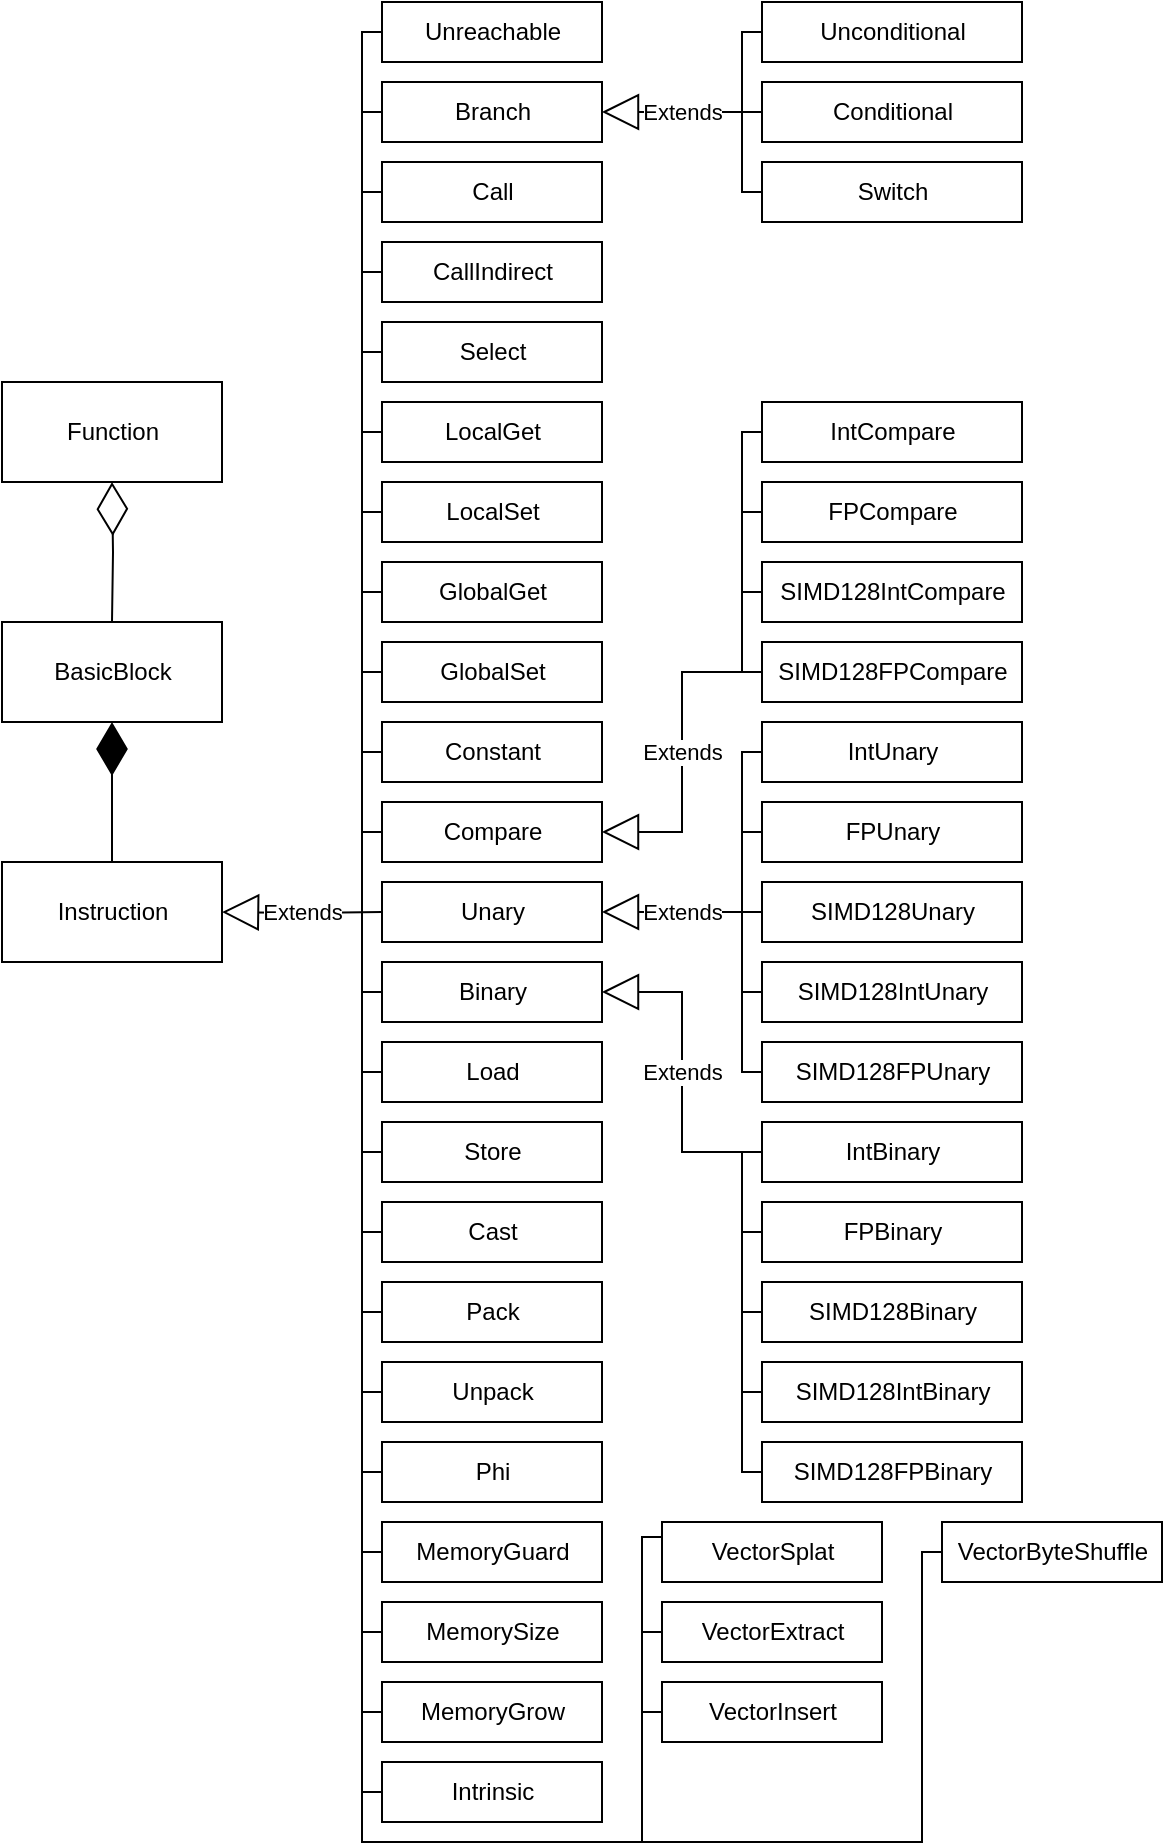 <mxfile version="14.6.10" type="device"><diagram id="FOl6wd9yAfYNRvxzhMEs" name="Page-1"><mxGraphModel dx="758" dy="785" grid="1" gridSize="10" guides="1" tooltips="1" connect="1" arrows="1" fold="1" page="1" pageScale="1" pageWidth="850" pageHeight="1100" math="0" shadow="0"><root><mxCell id="0"/><mxCell id="1" parent="0"/><mxCell id="zoTPnZsfl8vNHFuXd6Uk-2" value="Instruction" style="html=1;" parent="1" vertex="1"><mxGeometry x="10" y="430" width="110" height="50" as="geometry"/></mxCell><mxCell id="zoTPnZsfl8vNHFuXd6Uk-37" style="edgeStyle=orthogonalEdgeStyle;rounded=0;orthogonalLoop=1;jettySize=auto;html=1;exitX=0;exitY=0.5;exitDx=0;exitDy=0;endArrow=none;endFill=0;" parent="1" source="zoTPnZsfl8vNHFuXd6Uk-3" edge="1"><mxGeometry relative="1" as="geometry"><mxPoint x="190" y="460" as="targetPoint"/><Array as="points"><mxPoint x="190" y="15"/></Array></mxGeometry></mxCell><mxCell id="zoTPnZsfl8vNHFuXd6Uk-3" value="Unreachable" style="html=1;" parent="1" vertex="1"><mxGeometry x="200" width="110" height="30" as="geometry"/></mxCell><mxCell id="zoTPnZsfl8vNHFuXd6Uk-38" style="edgeStyle=orthogonalEdgeStyle;rounded=0;orthogonalLoop=1;jettySize=auto;html=1;exitX=0;exitY=0.5;exitDx=0;exitDy=0;endArrow=none;endFill=0;strokeColor=#000000;" parent="1" source="zoTPnZsfl8vNHFuXd6Uk-5" edge="1"><mxGeometry relative="1" as="geometry"><mxPoint x="190" y="55" as="targetPoint"/></mxGeometry></mxCell><mxCell id="zoTPnZsfl8vNHFuXd6Uk-5" value="Branch" style="html=1;" parent="1" vertex="1"><mxGeometry x="200" y="40" width="110" height="30" as="geometry"/></mxCell><mxCell id="zoTPnZsfl8vNHFuXd6Uk-39" style="edgeStyle=orthogonalEdgeStyle;rounded=0;orthogonalLoop=1;jettySize=auto;html=1;exitX=0;exitY=0.5;exitDx=0;exitDy=0;endArrow=none;endFill=0;strokeColor=#000000;" parent="1" source="zoTPnZsfl8vNHFuXd6Uk-6" edge="1"><mxGeometry relative="1" as="geometry"><mxPoint x="190" y="95" as="targetPoint"/></mxGeometry></mxCell><mxCell id="zoTPnZsfl8vNHFuXd6Uk-6" value="Call" style="html=1;" parent="1" vertex="1"><mxGeometry x="200" y="80" width="110" height="30" as="geometry"/></mxCell><mxCell id="zoTPnZsfl8vNHFuXd6Uk-40" style="edgeStyle=orthogonalEdgeStyle;rounded=0;orthogonalLoop=1;jettySize=auto;html=1;exitX=0;exitY=0.5;exitDx=0;exitDy=0;endArrow=none;endFill=0;strokeColor=#000000;" parent="1" source="zoTPnZsfl8vNHFuXd6Uk-7" edge="1"><mxGeometry relative="1" as="geometry"><mxPoint x="190" y="135" as="targetPoint"/></mxGeometry></mxCell><mxCell id="zoTPnZsfl8vNHFuXd6Uk-7" value="CallIndirect" style="html=1;" parent="1" vertex="1"><mxGeometry x="200" y="120" width="110" height="30" as="geometry"/></mxCell><mxCell id="zoTPnZsfl8vNHFuXd6Uk-41" style="edgeStyle=orthogonalEdgeStyle;rounded=0;orthogonalLoop=1;jettySize=auto;html=1;exitX=0;exitY=0.5;exitDx=0;exitDy=0;endArrow=none;endFill=0;strokeColor=#000000;" parent="1" source="zoTPnZsfl8vNHFuXd6Uk-8" edge="1"><mxGeometry relative="1" as="geometry"><mxPoint x="190" y="175" as="targetPoint"/></mxGeometry></mxCell><mxCell id="zoTPnZsfl8vNHFuXd6Uk-8" value="Select" style="html=1;" parent="1" vertex="1"><mxGeometry x="200" y="160" width="110" height="30" as="geometry"/></mxCell><mxCell id="zoTPnZsfl8vNHFuXd6Uk-42" style="edgeStyle=orthogonalEdgeStyle;rounded=0;orthogonalLoop=1;jettySize=auto;html=1;exitX=0;exitY=0.5;exitDx=0;exitDy=0;endArrow=none;endFill=0;strokeColor=#000000;" parent="1" source="zoTPnZsfl8vNHFuXd6Uk-9" edge="1"><mxGeometry relative="1" as="geometry"><mxPoint x="190" y="215" as="targetPoint"/></mxGeometry></mxCell><mxCell id="zoTPnZsfl8vNHFuXd6Uk-9" value="LocalGet" style="html=1;" parent="1" vertex="1"><mxGeometry x="200" y="200" width="110" height="30" as="geometry"/></mxCell><mxCell id="zoTPnZsfl8vNHFuXd6Uk-43" style="edgeStyle=orthogonalEdgeStyle;rounded=0;orthogonalLoop=1;jettySize=auto;html=1;exitX=0;exitY=0.5;exitDx=0;exitDy=0;endArrow=none;endFill=0;strokeColor=#000000;" parent="1" source="zoTPnZsfl8vNHFuXd6Uk-10" edge="1"><mxGeometry relative="1" as="geometry"><mxPoint x="190" y="255" as="targetPoint"/></mxGeometry></mxCell><mxCell id="zoTPnZsfl8vNHFuXd6Uk-10" value="LocalSet" style="html=1;" parent="1" vertex="1"><mxGeometry x="200" y="240" width="110" height="30" as="geometry"/></mxCell><mxCell id="zoTPnZsfl8vNHFuXd6Uk-44" style="edgeStyle=orthogonalEdgeStyle;rounded=0;orthogonalLoop=1;jettySize=auto;html=1;exitX=0;exitY=0.5;exitDx=0;exitDy=0;endArrow=none;endFill=0;strokeColor=#000000;" parent="1" source="zoTPnZsfl8vNHFuXd6Uk-11" edge="1"><mxGeometry relative="1" as="geometry"><mxPoint x="190" y="295" as="targetPoint"/></mxGeometry></mxCell><mxCell id="zoTPnZsfl8vNHFuXd6Uk-11" value="GlobalGet" style="html=1;" parent="1" vertex="1"><mxGeometry x="200" y="280" width="110" height="30" as="geometry"/></mxCell><mxCell id="zoTPnZsfl8vNHFuXd6Uk-45" style="edgeStyle=orthogonalEdgeStyle;rounded=0;orthogonalLoop=1;jettySize=auto;html=1;exitX=0;exitY=0.5;exitDx=0;exitDy=0;endArrow=none;endFill=0;strokeColor=#000000;" parent="1" source="zoTPnZsfl8vNHFuXd6Uk-12" edge="1"><mxGeometry relative="1" as="geometry"><mxPoint x="190" y="335" as="targetPoint"/></mxGeometry></mxCell><mxCell id="zoTPnZsfl8vNHFuXd6Uk-12" value="GlobalSet" style="html=1;" parent="1" vertex="1"><mxGeometry x="200" y="320" width="110" height="30" as="geometry"/></mxCell><mxCell id="zoTPnZsfl8vNHFuXd6Uk-46" style="edgeStyle=orthogonalEdgeStyle;rounded=0;orthogonalLoop=1;jettySize=auto;html=1;exitX=0;exitY=0.5;exitDx=0;exitDy=0;endArrow=none;endFill=0;strokeColor=#000000;" parent="1" source="zoTPnZsfl8vNHFuXd6Uk-13" edge="1"><mxGeometry relative="1" as="geometry"><mxPoint x="190" y="375" as="targetPoint"/></mxGeometry></mxCell><mxCell id="zoTPnZsfl8vNHFuXd6Uk-13" value="Constant" style="html=1;" parent="1" vertex="1"><mxGeometry x="200" y="360" width="110" height="30" as="geometry"/></mxCell><mxCell id="zoTPnZsfl8vNHFuXd6Uk-47" style="edgeStyle=orthogonalEdgeStyle;rounded=0;orthogonalLoop=1;jettySize=auto;html=1;exitX=0;exitY=0.5;exitDx=0;exitDy=0;endArrow=none;endFill=0;strokeColor=#000000;" parent="1" source="zoTPnZsfl8vNHFuXd6Uk-14" edge="1"><mxGeometry relative="1" as="geometry"><mxPoint x="190" y="415" as="targetPoint"/></mxGeometry></mxCell><mxCell id="zoTPnZsfl8vNHFuXd6Uk-14" value="Compare" style="html=1;" parent="1" vertex="1"><mxGeometry x="200" y="400" width="110" height="30" as="geometry"/></mxCell><mxCell id="zoTPnZsfl8vNHFuXd6Uk-15" value="Unary" style="html=1;" parent="1" vertex="1"><mxGeometry x="200" y="440" width="110" height="30" as="geometry"/></mxCell><mxCell id="zoTPnZsfl8vNHFuXd6Uk-49" style="edgeStyle=orthogonalEdgeStyle;rounded=0;orthogonalLoop=1;jettySize=auto;html=1;exitX=0;exitY=0.5;exitDx=0;exitDy=0;endArrow=none;endFill=0;strokeColor=#000000;" parent="1" source="zoTPnZsfl8vNHFuXd6Uk-16" edge="1"><mxGeometry relative="1" as="geometry"><mxPoint x="190" y="495" as="targetPoint"/></mxGeometry></mxCell><mxCell id="zoTPnZsfl8vNHFuXd6Uk-16" value="Binary" style="html=1;" parent="1" vertex="1"><mxGeometry x="200" y="480" width="110" height="30" as="geometry"/></mxCell><mxCell id="zoTPnZsfl8vNHFuXd6Uk-50" style="edgeStyle=orthogonalEdgeStyle;rounded=0;orthogonalLoop=1;jettySize=auto;html=1;exitX=0;exitY=0.5;exitDx=0;exitDy=0;endArrow=none;endFill=0;strokeColor=#000000;" parent="1" source="zoTPnZsfl8vNHFuXd6Uk-17" edge="1"><mxGeometry relative="1" as="geometry"><mxPoint x="190" y="535" as="targetPoint"/></mxGeometry></mxCell><mxCell id="zoTPnZsfl8vNHFuXd6Uk-17" value="Load" style="html=1;" parent="1" vertex="1"><mxGeometry x="200" y="520" width="110" height="30" as="geometry"/></mxCell><mxCell id="zoTPnZsfl8vNHFuXd6Uk-51" style="edgeStyle=orthogonalEdgeStyle;rounded=0;orthogonalLoop=1;jettySize=auto;html=1;exitX=0;exitY=0.5;exitDx=0;exitDy=0;endArrow=none;endFill=0;strokeColor=#000000;" parent="1" source="zoTPnZsfl8vNHFuXd6Uk-18" edge="1"><mxGeometry relative="1" as="geometry"><mxPoint x="190" y="575" as="targetPoint"/></mxGeometry></mxCell><mxCell id="zoTPnZsfl8vNHFuXd6Uk-18" value="Store" style="html=1;" parent="1" vertex="1"><mxGeometry x="200" y="560" width="110" height="30" as="geometry"/></mxCell><mxCell id="zoTPnZsfl8vNHFuXd6Uk-52" style="edgeStyle=orthogonalEdgeStyle;rounded=0;orthogonalLoop=1;jettySize=auto;html=1;exitX=0;exitY=0.5;exitDx=0;exitDy=0;endArrow=none;endFill=0;strokeColor=#000000;" parent="1" source="zoTPnZsfl8vNHFuXd6Uk-19" edge="1"><mxGeometry relative="1" as="geometry"><mxPoint x="190" y="615" as="targetPoint"/></mxGeometry></mxCell><mxCell id="zoTPnZsfl8vNHFuXd6Uk-19" value="Cast" style="html=1;" parent="1" vertex="1"><mxGeometry x="200" y="600" width="110" height="30" as="geometry"/></mxCell><mxCell id="zoTPnZsfl8vNHFuXd6Uk-53" style="edgeStyle=orthogonalEdgeStyle;rounded=0;orthogonalLoop=1;jettySize=auto;html=1;exitX=0;exitY=0.5;exitDx=0;exitDy=0;endArrow=none;endFill=0;strokeColor=#000000;" parent="1" source="zoTPnZsfl8vNHFuXd6Uk-20" edge="1"><mxGeometry relative="1" as="geometry"><mxPoint x="190" y="655" as="targetPoint"/></mxGeometry></mxCell><mxCell id="zoTPnZsfl8vNHFuXd6Uk-20" value="Pack" style="html=1;" parent="1" vertex="1"><mxGeometry x="200" y="640" width="110" height="30" as="geometry"/></mxCell><mxCell id="zoTPnZsfl8vNHFuXd6Uk-54" style="edgeStyle=orthogonalEdgeStyle;rounded=0;orthogonalLoop=1;jettySize=auto;html=1;exitX=0;exitY=0.5;exitDx=0;exitDy=0;endArrow=none;endFill=0;strokeColor=#000000;" parent="1" source="zoTPnZsfl8vNHFuXd6Uk-21" edge="1"><mxGeometry relative="1" as="geometry"><mxPoint x="190" y="695" as="targetPoint"/></mxGeometry></mxCell><mxCell id="zoTPnZsfl8vNHFuXd6Uk-21" value="Unpack" style="html=1;" parent="1" vertex="1"><mxGeometry x="200" y="680" width="110" height="30" as="geometry"/></mxCell><mxCell id="zoTPnZsfl8vNHFuXd6Uk-55" style="edgeStyle=orthogonalEdgeStyle;rounded=0;orthogonalLoop=1;jettySize=auto;html=1;exitX=0;exitY=0.5;exitDx=0;exitDy=0;endArrow=none;endFill=0;strokeColor=#000000;" parent="1" source="zoTPnZsfl8vNHFuXd6Uk-22" edge="1"><mxGeometry relative="1" as="geometry"><mxPoint x="190" y="735" as="targetPoint"/></mxGeometry></mxCell><mxCell id="zoTPnZsfl8vNHFuXd6Uk-22" value="Phi" style="html=1;" parent="1" vertex="1"><mxGeometry x="200" y="720" width="110" height="30" as="geometry"/></mxCell><mxCell id="zoTPnZsfl8vNHFuXd6Uk-56" style="edgeStyle=orthogonalEdgeStyle;rounded=0;orthogonalLoop=1;jettySize=auto;html=1;exitX=0;exitY=0.5;exitDx=0;exitDy=0;endArrow=none;endFill=0;strokeColor=#000000;" parent="1" source="zoTPnZsfl8vNHFuXd6Uk-23" edge="1"><mxGeometry relative="1" as="geometry"><mxPoint x="190" y="775" as="targetPoint"/></mxGeometry></mxCell><mxCell id="zoTPnZsfl8vNHFuXd6Uk-23" value="MemoryGuard" style="html=1;" parent="1" vertex="1"><mxGeometry x="200" y="760" width="110" height="30" as="geometry"/></mxCell><mxCell id="zoTPnZsfl8vNHFuXd6Uk-57" style="edgeStyle=orthogonalEdgeStyle;rounded=0;orthogonalLoop=1;jettySize=auto;html=1;exitX=0;exitY=0.5;exitDx=0;exitDy=0;endArrow=none;endFill=0;strokeColor=#000000;" parent="1" source="zoTPnZsfl8vNHFuXd6Uk-24" edge="1"><mxGeometry relative="1" as="geometry"><mxPoint x="190" y="815" as="targetPoint"/></mxGeometry></mxCell><mxCell id="zoTPnZsfl8vNHFuXd6Uk-24" value="MemorySize" style="html=1;" parent="1" vertex="1"><mxGeometry x="200" y="800" width="110" height="30" as="geometry"/></mxCell><mxCell id="zoTPnZsfl8vNHFuXd6Uk-58" style="edgeStyle=orthogonalEdgeStyle;rounded=0;orthogonalLoop=1;jettySize=auto;html=1;exitX=0;exitY=0.5;exitDx=0;exitDy=0;endArrow=none;endFill=0;strokeColor=#000000;" parent="1" source="zoTPnZsfl8vNHFuXd6Uk-25" edge="1"><mxGeometry relative="1" as="geometry"><mxPoint x="190" y="855" as="targetPoint"/></mxGeometry></mxCell><mxCell id="zoTPnZsfl8vNHFuXd6Uk-25" value="MemoryGrow" style="html=1;" parent="1" vertex="1"><mxGeometry x="200" y="840" width="110" height="30" as="geometry"/></mxCell><mxCell id="zoTPnZsfl8vNHFuXd6Uk-96" style="edgeStyle=orthogonalEdgeStyle;rounded=0;orthogonalLoop=1;jettySize=auto;html=1;exitX=0;exitY=0.25;exitDx=0;exitDy=0;entryX=0;entryY=0.5;entryDx=0;entryDy=0;endArrow=none;endFill=0;strokeColor=#000000;" parent="1" source="zoTPnZsfl8vNHFuXd6Uk-26" target="zoTPnZsfl8vNHFuXd6Uk-30" edge="1"><mxGeometry relative="1" as="geometry"><Array as="points"><mxPoint x="330" y="768"/><mxPoint x="330" y="920"/><mxPoint x="190" y="920"/><mxPoint x="190" y="895"/></Array></mxGeometry></mxCell><mxCell id="zoTPnZsfl8vNHFuXd6Uk-26" value="VectorSplat" style="html=1;" parent="1" vertex="1"><mxGeometry x="340" y="760" width="110" height="30" as="geometry"/></mxCell><mxCell id="zoTPnZsfl8vNHFuXd6Uk-97" style="edgeStyle=orthogonalEdgeStyle;rounded=0;orthogonalLoop=1;jettySize=auto;html=1;exitX=0;exitY=0.5;exitDx=0;exitDy=0;endArrow=none;endFill=0;strokeColor=#000000;" parent="1" source="zoTPnZsfl8vNHFuXd6Uk-27" edge="1"><mxGeometry relative="1" as="geometry"><mxPoint x="330" y="815" as="targetPoint"/></mxGeometry></mxCell><mxCell id="zoTPnZsfl8vNHFuXd6Uk-27" value="VectorExtract" style="html=1;" parent="1" vertex="1"><mxGeometry x="340" y="800" width="110" height="30" as="geometry"/></mxCell><mxCell id="zoTPnZsfl8vNHFuXd6Uk-98" style="edgeStyle=orthogonalEdgeStyle;rounded=0;orthogonalLoop=1;jettySize=auto;html=1;exitX=0;exitY=0.5;exitDx=0;exitDy=0;endArrow=none;endFill=0;strokeColor=#000000;" parent="1" source="zoTPnZsfl8vNHFuXd6Uk-28" edge="1"><mxGeometry relative="1" as="geometry"><mxPoint x="330" y="855" as="targetPoint"/></mxGeometry></mxCell><mxCell id="zoTPnZsfl8vNHFuXd6Uk-28" value="VectorInsert" style="html=1;" parent="1" vertex="1"><mxGeometry x="340" y="840" width="110" height="30" as="geometry"/></mxCell><mxCell id="zoTPnZsfl8vNHFuXd6Uk-99" style="edgeStyle=orthogonalEdgeStyle;rounded=0;orthogonalLoop=1;jettySize=auto;html=1;exitX=0;exitY=0.5;exitDx=0;exitDy=0;endArrow=none;endFill=0;strokeColor=#000000;" parent="1" source="zoTPnZsfl8vNHFuXd6Uk-29" edge="1"><mxGeometry relative="1" as="geometry"><mxPoint x="330" y="920" as="targetPoint"/><Array as="points"><mxPoint x="470" y="775"/><mxPoint x="470" y="920"/></Array></mxGeometry></mxCell><mxCell id="zoTPnZsfl8vNHFuXd6Uk-29" value="VectorByteShuffle" style="html=1;" parent="1" vertex="1"><mxGeometry x="480" y="760" width="110" height="30" as="geometry"/></mxCell><mxCell id="zoTPnZsfl8vNHFuXd6Uk-48" style="edgeStyle=orthogonalEdgeStyle;rounded=0;orthogonalLoop=1;jettySize=auto;html=1;exitX=0;exitY=0.5;exitDx=0;exitDy=0;endArrow=none;endFill=0;strokeColor=#000000;" parent="1" source="zoTPnZsfl8vNHFuXd6Uk-30" edge="1"><mxGeometry relative="1" as="geometry"><mxPoint x="190" y="460" as="targetPoint"/><Array as="points"><mxPoint x="190" y="895"/></Array></mxGeometry></mxCell><mxCell id="zoTPnZsfl8vNHFuXd6Uk-30" value="Intrinsic" style="html=1;" parent="1" vertex="1"><mxGeometry x="200" y="880" width="110" height="30" as="geometry"/></mxCell><mxCell id="zoTPnZsfl8vNHFuXd6Uk-32" value="Conditional" style="html=1;" parent="1" vertex="1"><mxGeometry x="390" y="40" width="130" height="30" as="geometry"/></mxCell><mxCell id="zoTPnZsfl8vNHFuXd6Uk-65" style="edgeStyle=orthogonalEdgeStyle;rounded=0;orthogonalLoop=1;jettySize=auto;html=1;exitX=0;exitY=0.5;exitDx=0;exitDy=0;entryX=0;entryY=0.5;entryDx=0;entryDy=0;endArrow=none;endFill=0;strokeColor=#000000;" parent="1" source="zoTPnZsfl8vNHFuXd6Uk-33" target="zoTPnZsfl8vNHFuXd6Uk-34" edge="1"><mxGeometry relative="1" as="geometry"><Array as="points"><mxPoint x="380" y="15"/><mxPoint x="380" y="95"/></Array></mxGeometry></mxCell><mxCell id="zoTPnZsfl8vNHFuXd6Uk-33" value="Unconditional" style="html=1;" parent="1" vertex="1"><mxGeometry x="390" width="130" height="30" as="geometry"/></mxCell><mxCell id="zoTPnZsfl8vNHFuXd6Uk-34" value="Switch" style="html=1;" parent="1" vertex="1"><mxGeometry x="390" y="80" width="130" height="30" as="geometry"/></mxCell><mxCell id="zoTPnZsfl8vNHFuXd6Uk-35" value="Extends" style="endArrow=block;endSize=16;endFill=0;html=1;rounded=0;edgeStyle=orthogonalEdgeStyle;entryX=1;entryY=0.5;entryDx=0;entryDy=0;" parent="1" target="zoTPnZsfl8vNHFuXd6Uk-2" edge="1"><mxGeometry width="160" relative="1" as="geometry"><mxPoint x="200" y="455" as="sourcePoint"/><mxPoint x="620" y="270" as="targetPoint"/></mxGeometry></mxCell><mxCell id="zoTPnZsfl8vNHFuXd6Uk-63" value="Extends" style="endArrow=block;endSize=16;endFill=0;html=1;rounded=0;edgeStyle=orthogonalEdgeStyle;entryX=1;entryY=0.5;entryDx=0;entryDy=0;" parent="1" source="zoTPnZsfl8vNHFuXd6Uk-32" target="zoTPnZsfl8vNHFuXd6Uk-5" edge="1"><mxGeometry width="160" relative="1" as="geometry"><mxPoint x="210" y="465" as="sourcePoint"/><mxPoint x="130" y="465" as="targetPoint"/></mxGeometry></mxCell><mxCell id="zoTPnZsfl8vNHFuXd6Uk-72" style="edgeStyle=orthogonalEdgeStyle;rounded=0;orthogonalLoop=1;jettySize=auto;html=1;exitX=0;exitY=0.5;exitDx=0;exitDy=0;entryX=0;entryY=0.5;entryDx=0;entryDy=0;endArrow=none;endFill=0;strokeColor=#000000;" parent="1" source="zoTPnZsfl8vNHFuXd6Uk-66" target="zoTPnZsfl8vNHFuXd6Uk-70" edge="1"><mxGeometry relative="1" as="geometry"><Array as="points"><mxPoint x="380" y="375"/><mxPoint x="380" y="535"/></Array></mxGeometry></mxCell><mxCell id="zoTPnZsfl8vNHFuXd6Uk-66" value="IntUnary" style="html=1;" parent="1" vertex="1"><mxGeometry x="390" y="360" width="130" height="30" as="geometry"/></mxCell><mxCell id="zoTPnZsfl8vNHFuXd6Uk-73" style="edgeStyle=orthogonalEdgeStyle;rounded=0;orthogonalLoop=1;jettySize=auto;html=1;exitX=0;exitY=0.5;exitDx=0;exitDy=0;endArrow=none;endFill=0;strokeColor=#000000;" parent="1" source="zoTPnZsfl8vNHFuXd6Uk-67" edge="1"><mxGeometry relative="1" as="geometry"><mxPoint x="380" y="415" as="targetPoint"/></mxGeometry></mxCell><mxCell id="zoTPnZsfl8vNHFuXd6Uk-67" value="FPUnary" style="html=1;" parent="1" vertex="1"><mxGeometry x="390" y="400" width="130" height="30" as="geometry"/></mxCell><mxCell id="zoTPnZsfl8vNHFuXd6Uk-74" style="edgeStyle=orthogonalEdgeStyle;rounded=0;orthogonalLoop=1;jettySize=auto;html=1;exitX=0;exitY=0.5;exitDx=0;exitDy=0;endArrow=none;endFill=0;strokeColor=#000000;" parent="1" source="zoTPnZsfl8vNHFuXd6Uk-68" edge="1"><mxGeometry relative="1" as="geometry"><mxPoint x="380" y="455" as="targetPoint"/></mxGeometry></mxCell><mxCell id="zoTPnZsfl8vNHFuXd6Uk-68" value="SIMD128Unary" style="html=1;" parent="1" vertex="1"><mxGeometry x="390" y="440" width="130" height="30" as="geometry"/></mxCell><mxCell id="zoTPnZsfl8vNHFuXd6Uk-75" style="edgeStyle=orthogonalEdgeStyle;rounded=0;orthogonalLoop=1;jettySize=auto;html=1;exitX=0;exitY=0.5;exitDx=0;exitDy=0;endArrow=none;endFill=0;strokeColor=#000000;" parent="1" source="zoTPnZsfl8vNHFuXd6Uk-69" edge="1"><mxGeometry relative="1" as="geometry"><mxPoint x="380" y="495" as="targetPoint"/></mxGeometry></mxCell><mxCell id="zoTPnZsfl8vNHFuXd6Uk-69" value="SIMD128IntUnary" style="html=1;" parent="1" vertex="1"><mxGeometry x="390" y="480" width="130" height="30" as="geometry"/></mxCell><mxCell id="zoTPnZsfl8vNHFuXd6Uk-70" value="SIMD128FPUnary" style="html=1;" parent="1" vertex="1"><mxGeometry x="390" y="520" width="130" height="30" as="geometry"/></mxCell><mxCell id="zoTPnZsfl8vNHFuXd6Uk-76" value="IntBinary" style="html=1;" parent="1" vertex="1"><mxGeometry x="390" y="560" width="130" height="30" as="geometry"/></mxCell><mxCell id="zoTPnZsfl8vNHFuXd6Uk-83" style="edgeStyle=orthogonalEdgeStyle;rounded=0;orthogonalLoop=1;jettySize=auto;html=1;exitX=0;exitY=0.5;exitDx=0;exitDy=0;endArrow=none;endFill=0;strokeColor=#000000;" parent="1" source="zoTPnZsfl8vNHFuXd6Uk-77" edge="1"><mxGeometry relative="1" as="geometry"><mxPoint x="380" y="615" as="targetPoint"/></mxGeometry></mxCell><mxCell id="zoTPnZsfl8vNHFuXd6Uk-77" value="FPBinary" style="html=1;" parent="1" vertex="1"><mxGeometry x="390" y="600" width="130" height="30" as="geometry"/></mxCell><mxCell id="zoTPnZsfl8vNHFuXd6Uk-84" style="edgeStyle=orthogonalEdgeStyle;rounded=0;orthogonalLoop=1;jettySize=auto;html=1;exitX=0;exitY=0.5;exitDx=0;exitDy=0;endArrow=none;endFill=0;strokeColor=#000000;" parent="1" source="zoTPnZsfl8vNHFuXd6Uk-78" edge="1"><mxGeometry relative="1" as="geometry"><mxPoint x="380" y="655" as="targetPoint"/></mxGeometry></mxCell><mxCell id="zoTPnZsfl8vNHFuXd6Uk-78" value="SIMD128Binary" style="html=1;" parent="1" vertex="1"><mxGeometry x="390" y="640" width="130" height="30" as="geometry"/></mxCell><mxCell id="zoTPnZsfl8vNHFuXd6Uk-85" style="edgeStyle=orthogonalEdgeStyle;rounded=0;orthogonalLoop=1;jettySize=auto;html=1;exitX=0;exitY=0.5;exitDx=0;exitDy=0;endArrow=none;endFill=0;strokeColor=#000000;" parent="1" source="zoTPnZsfl8vNHFuXd6Uk-79" edge="1"><mxGeometry relative="1" as="geometry"><mxPoint x="380" y="695" as="targetPoint"/></mxGeometry></mxCell><mxCell id="zoTPnZsfl8vNHFuXd6Uk-79" value="SIMD128IntBinary" style="html=1;" parent="1" vertex="1"><mxGeometry x="390" y="680" width="130" height="30" as="geometry"/></mxCell><mxCell id="zoTPnZsfl8vNHFuXd6Uk-82" style="edgeStyle=orthogonalEdgeStyle;rounded=0;orthogonalLoop=1;jettySize=auto;html=1;exitX=0;exitY=0.5;exitDx=0;exitDy=0;entryX=0;entryY=0.5;entryDx=0;entryDy=0;endArrow=none;endFill=0;strokeColor=#000000;" parent="1" source="zoTPnZsfl8vNHFuXd6Uk-80" target="zoTPnZsfl8vNHFuXd6Uk-76" edge="1"><mxGeometry relative="1" as="geometry"><Array as="points"><mxPoint x="380" y="735"/><mxPoint x="380" y="575"/></Array></mxGeometry></mxCell><mxCell id="zoTPnZsfl8vNHFuXd6Uk-80" value="SIMD128FPBinary" style="html=1;" parent="1" vertex="1"><mxGeometry x="390" y="720" width="130" height="30" as="geometry"/></mxCell><mxCell id="zoTPnZsfl8vNHFuXd6Uk-81" value="Extends" style="endArrow=block;endSize=16;endFill=0;html=1;rounded=0;edgeStyle=orthogonalEdgeStyle;exitX=0;exitY=0.5;exitDx=0;exitDy=0;entryX=1;entryY=0.5;entryDx=0;entryDy=0;" parent="1" source="zoTPnZsfl8vNHFuXd6Uk-76" target="zoTPnZsfl8vNHFuXd6Uk-16" edge="1"><mxGeometry width="160" relative="1" as="geometry"><mxPoint x="400" y="465" as="sourcePoint"/><mxPoint x="320" y="465" as="targetPoint"/></mxGeometry></mxCell><mxCell id="zoTPnZsfl8vNHFuXd6Uk-86" value="Extends" style="endArrow=block;endSize=16;endFill=0;html=1;rounded=0;edgeStyle=orthogonalEdgeStyle;entryX=1;entryY=0.5;entryDx=0;entryDy=0;exitX=0;exitY=0.5;exitDx=0;exitDy=0;" parent="1" source="zoTPnZsfl8vNHFuXd6Uk-68" target="zoTPnZsfl8vNHFuXd6Uk-15" edge="1"><mxGeometry width="160" relative="1" as="geometry"><mxPoint x="210" y="465" as="sourcePoint"/><mxPoint x="130" y="465" as="targetPoint"/></mxGeometry></mxCell><mxCell id="zoTPnZsfl8vNHFuXd6Uk-87" value="SIMD128FPCompare" style="html=1;" parent="1" vertex="1"><mxGeometry x="390" y="320" width="130" height="30" as="geometry"/></mxCell><mxCell id="zoTPnZsfl8vNHFuXd6Uk-93" style="edgeStyle=orthogonalEdgeStyle;rounded=0;orthogonalLoop=1;jettySize=auto;html=1;exitX=0;exitY=0.5;exitDx=0;exitDy=0;endArrow=none;endFill=0;strokeColor=#000000;" parent="1" source="zoTPnZsfl8vNHFuXd6Uk-88" edge="1"><mxGeometry relative="1" as="geometry"><mxPoint x="380" y="295" as="targetPoint"/></mxGeometry></mxCell><mxCell id="zoTPnZsfl8vNHFuXd6Uk-88" value="SIMD128IntCompare" style="html=1;" parent="1" vertex="1"><mxGeometry x="390" y="280" width="130" height="30" as="geometry"/></mxCell><mxCell id="zoTPnZsfl8vNHFuXd6Uk-92" style="edgeStyle=orthogonalEdgeStyle;rounded=0;orthogonalLoop=1;jettySize=auto;html=1;exitX=0;exitY=0.5;exitDx=0;exitDy=0;endArrow=none;endFill=0;strokeColor=#000000;" parent="1" source="zoTPnZsfl8vNHFuXd6Uk-89" edge="1"><mxGeometry relative="1" as="geometry"><mxPoint x="380" y="255" as="targetPoint"/></mxGeometry></mxCell><mxCell id="zoTPnZsfl8vNHFuXd6Uk-89" value="FPCompare" style="html=1;" parent="1" vertex="1"><mxGeometry x="390" y="240" width="130" height="30" as="geometry"/></mxCell><mxCell id="zoTPnZsfl8vNHFuXd6Uk-91" style="edgeStyle=orthogonalEdgeStyle;rounded=0;orthogonalLoop=1;jettySize=auto;html=1;exitX=0;exitY=0.5;exitDx=0;exitDy=0;entryX=0;entryY=0.5;entryDx=0;entryDy=0;endArrow=none;endFill=0;strokeColor=#000000;" parent="1" source="zoTPnZsfl8vNHFuXd6Uk-90" target="zoTPnZsfl8vNHFuXd6Uk-87" edge="1"><mxGeometry relative="1" as="geometry"><Array as="points"><mxPoint x="380" y="215"/><mxPoint x="380" y="335"/></Array></mxGeometry></mxCell><mxCell id="zoTPnZsfl8vNHFuXd6Uk-90" value="IntCompare" style="html=1;" parent="1" vertex="1"><mxGeometry x="390" y="200" width="130" height="30" as="geometry"/></mxCell><mxCell id="zoTPnZsfl8vNHFuXd6Uk-94" value="Extends" style="endArrow=block;endSize=16;endFill=0;html=1;rounded=0;edgeStyle=orthogonalEdgeStyle;entryX=1;entryY=0.5;entryDx=0;entryDy=0;exitX=0;exitY=0.5;exitDx=0;exitDy=0;" parent="1" source="zoTPnZsfl8vNHFuXd6Uk-87" target="zoTPnZsfl8vNHFuXd6Uk-14" edge="1"><mxGeometry width="160" relative="1" as="geometry"><mxPoint x="400" y="465" as="sourcePoint"/><mxPoint x="320" y="465" as="targetPoint"/></mxGeometry></mxCell><mxCell id="lZW-DeSWkJctVaStbRsD-1" value="BasicBlock" style="html=1;" vertex="1" parent="1"><mxGeometry x="10" y="310" width="110" height="50" as="geometry"/></mxCell><mxCell id="lZW-DeSWkJctVaStbRsD-2" value="" style="endArrow=diamondThin;endFill=1;endSize=24;html=1;rounded=0;edgeStyle=orthogonalEdgeStyle;entryX=0.5;entryY=1;entryDx=0;entryDy=0;exitX=0.5;exitY=0;exitDx=0;exitDy=0;" edge="1" parent="1" source="zoTPnZsfl8vNHFuXd6Uk-2" target="lZW-DeSWkJctVaStbRsD-1"><mxGeometry width="160" relative="1" as="geometry"><mxPoint x="-15" y="574.5" as="sourcePoint"/><mxPoint x="145" y="574.5" as="targetPoint"/></mxGeometry></mxCell><mxCell id="lZW-DeSWkJctVaStbRsD-4" value="Function" style="html=1;" vertex="1" parent="1"><mxGeometry x="10" y="190" width="110" height="50" as="geometry"/></mxCell><mxCell id="lZW-DeSWkJctVaStbRsD-6" value="" style="endArrow=diamondThin;endFill=0;endSize=24;html=1;rounded=0;edgeStyle=orthogonalEdgeStyle;entryX=0.5;entryY=1;entryDx=0;entryDy=0;" edge="1" parent="1" target="lZW-DeSWkJctVaStbRsD-4"><mxGeometry width="160" relative="1" as="geometry"><mxPoint x="65" y="310" as="sourcePoint"/><mxPoint x="140" y="570" as="targetPoint"/></mxGeometry></mxCell></root></mxGraphModel></diagram></mxfile>